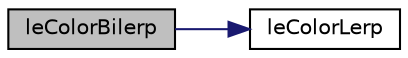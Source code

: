 digraph "leColorBilerp"
{
 // LATEX_PDF_SIZE
  edge [fontname="Helvetica",fontsize="10",labelfontname="Helvetica",labelfontsize="10"];
  node [fontname="Helvetica",fontsize="10",shape=record];
  rankdir="LR";
  Node1 [label="leColorBilerp",height=0.2,width=0.4,color="black", fillcolor="grey75", style="filled", fontcolor="black",tooltip=" "];
  Node1 -> Node2 [color="midnightblue",fontsize="10",style="solid",fontname="Helvetica"];
  Node2 [label="leColorLerp",height=0.2,width=0.4,color="black", fillcolor="white", style="filled",URL="$legato__color__lerp_8c.html#a147d4fb4d31fe14faec36526517d1736",tooltip=" "];
}
